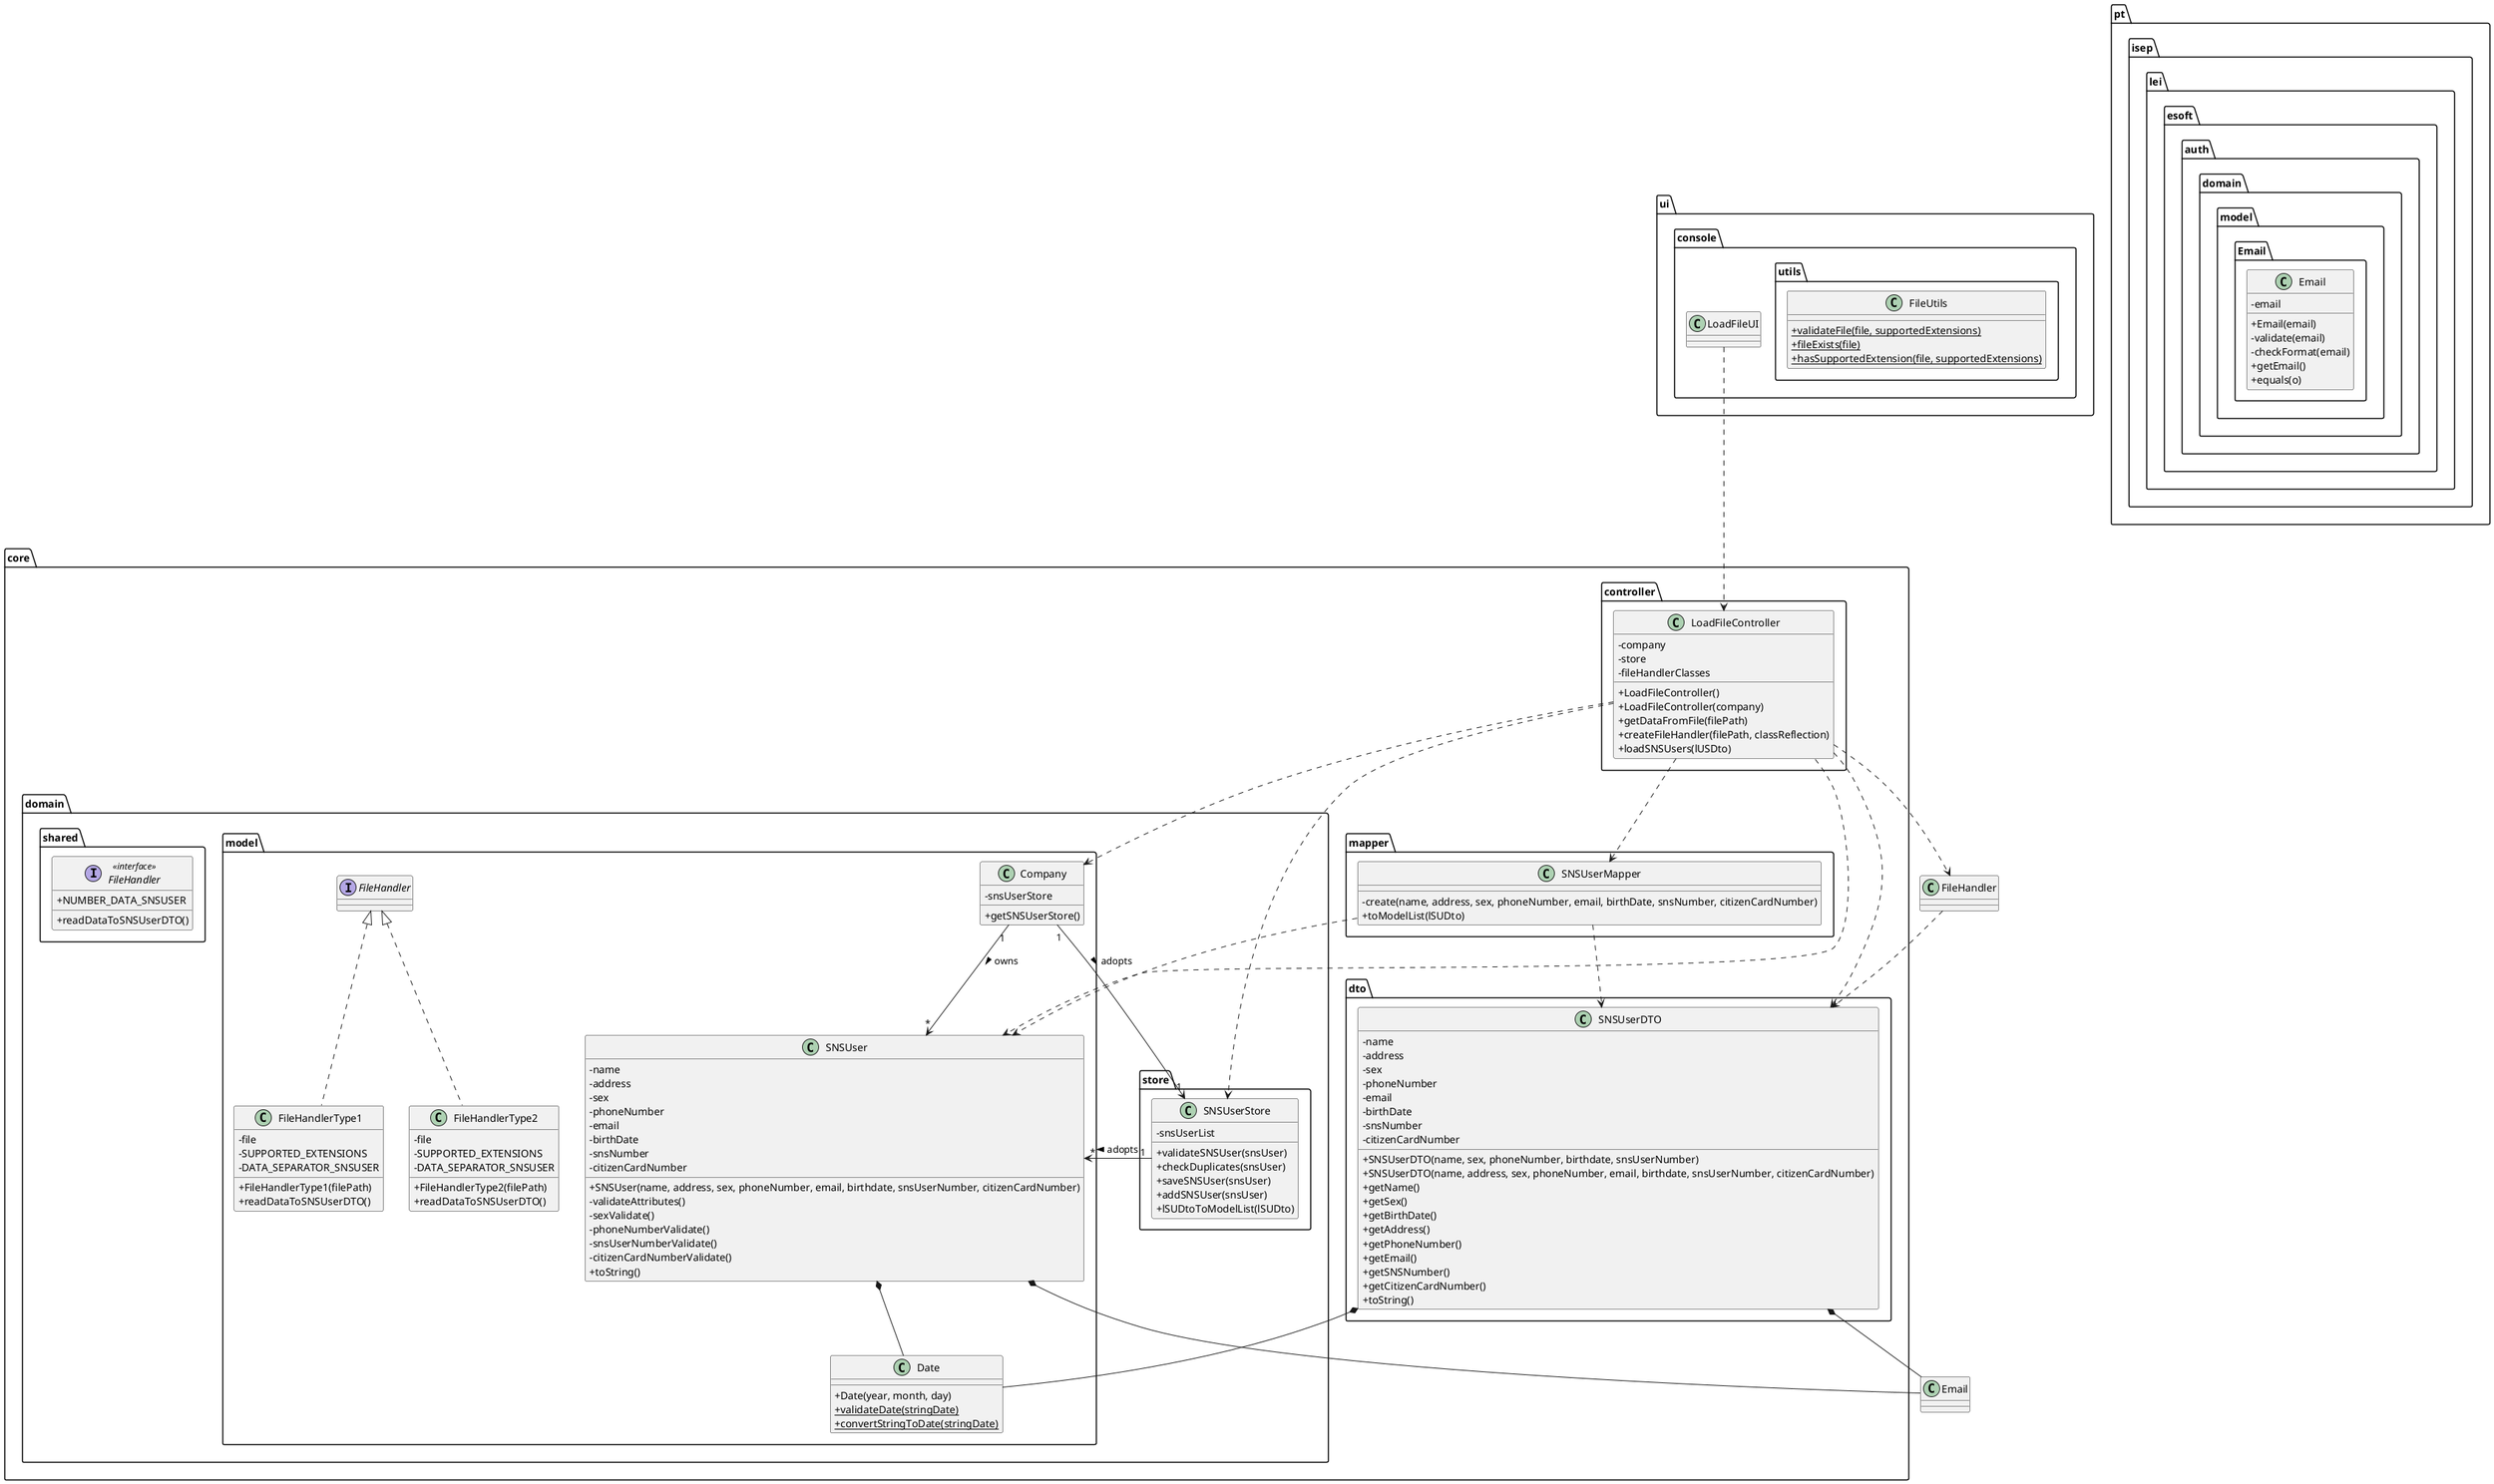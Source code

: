 @startuml
skinparam classAttributeIconSize 0
'left to right direction

package core {

    package controller {
        class LoadFileController {
            -company
            -store
            -fileHandlerClasses
            +LoadFileController()
            +LoadFileController(company)
            +getDataFromFile(filePath)
            +createFileHandler(filePath, classReflection)
            +loadSNSUsers(lUSDto)
        }
    }

    package mapper {
        class SNSUserMapper {
            -create(name, address, sex, phoneNumber, email, birthDate, snsNumber, citizenCardNumber)
            +toModelList(lSUDto)
        }
    }

    package dto {
        class SNSUserDTO {
            -name
            -address
            -sex
            -phoneNumber
            -email
            -birthDate
            -snsNumber
            -citizenCardNumber
            +SNSUserDTO(name, sex, phoneNumber, birthdate, snsUserNumber)
            +SNSUserDTO(name, address, sex, phoneNumber, email, birthdate, snsUserNumber, citizenCardNumber)
            +getName()
            +getSex()
            +getBirthDate()
            +getAddress()
            +getPhoneNumber()
            +getEmail()
            +getSNSNumber()
            +getCitizenCardNumber()
            +toString()
        }
    }

    package domain {
        package store {
            class SNSUserStore {
                -snsUserList
                +validateSNSUser(snsUser)
                +checkDuplicates(snsUser)
                +saveSNSUser(snsUser)
                +addSNSUser(snsUser)
                +lSUDtoToModelList(lSUDto)
            }
        }

        package model {
            class Company {
                -snsUserStore
                +getSNSUserStore()
            }

            class SNSUser {
                -name
                -address
                -sex
                -phoneNumber
                -email
                -birthDate
                -snsNumber
                -citizenCardNumber
                +SNSUser(name, address, sex, phoneNumber, email, birthdate, snsUserNumber, citizenCardNumber)
                -validateAttributes()
                -sexValidate()
                -phoneNumberValidate()
                -snsUserNumberValidate()
                -citizenCardNumberValidate()
                +toString()
            }

            class Date {
                'todo
                +Date(year, month, day)
                +{static}validateDate(stringDate)
                +{static}convertStringToDate(stringDate)
            }

            class FileHandlerType1 implements FileHandler {
                -file
                -SUPPORTED_EXTENSIONS
                -DATA_SEPARATOR_SNSUSER
                +FileHandlerType1(filePath)
                +readDataToSNSUserDTO()
            }

            class FileHandlerType2 implements FileHandler {
                -file
                -SUPPORTED_EXTENSIONS
                -DATA_SEPARATOR_SNSUSER
                +FileHandlerType2(filePath)
                +readDataToSNSUserDTO()
            }

        }

        package shared {
            interface FileHandler <<interface>> {
                +NUMBER_DATA_SNSUSER
                +readDataToSNSUserDTO()
            }
        }
    }

}

package ui {
    package console {
        class LoadFileUI {
        }

        package utils {
            class FileUtils {
                +{static}validateFile(file, supportedExtensions)
                +{static}fileExists(file)
                +{static}hasSupportedExtension(file, supportedExtensions)
            }
        }
    }
}

package pt.isep.lei.esoft.auth.domain.model.Email {
    class Email {
        -email
        +Email(email)
        -validate(email)
        -checkFormat(email)
        +getEmail()
        +equals(o)
    }
}

'Dependencies
LoadFileUI ..> LoadFileController

LoadFileController ..> FileHandler
LoadFileController ..> Company
LoadFileController ..> SNSUserStore
LoadFileController ..> SNSUserMapper
LoadFileController ..> SNSUserDTO
LoadFileController ..> SNSUser

SNSUserMapper ..> SNSUserDTO
SNSUserMapper ..> SNSUser

FileHandler ..> SNSUserDTO

'Relations
Company "1" --> "1" SNSUserStore : adopts >
Company "1" --> "*" SNSUser : owns >
SNSUserStore "1" --> "*" SNSUser : adopts >

'Composition
SNSUser *-- Email
SNSUser *-- Date

SNSUserDTO *-- Email
SNSUserDTO *-- Date


@enduml